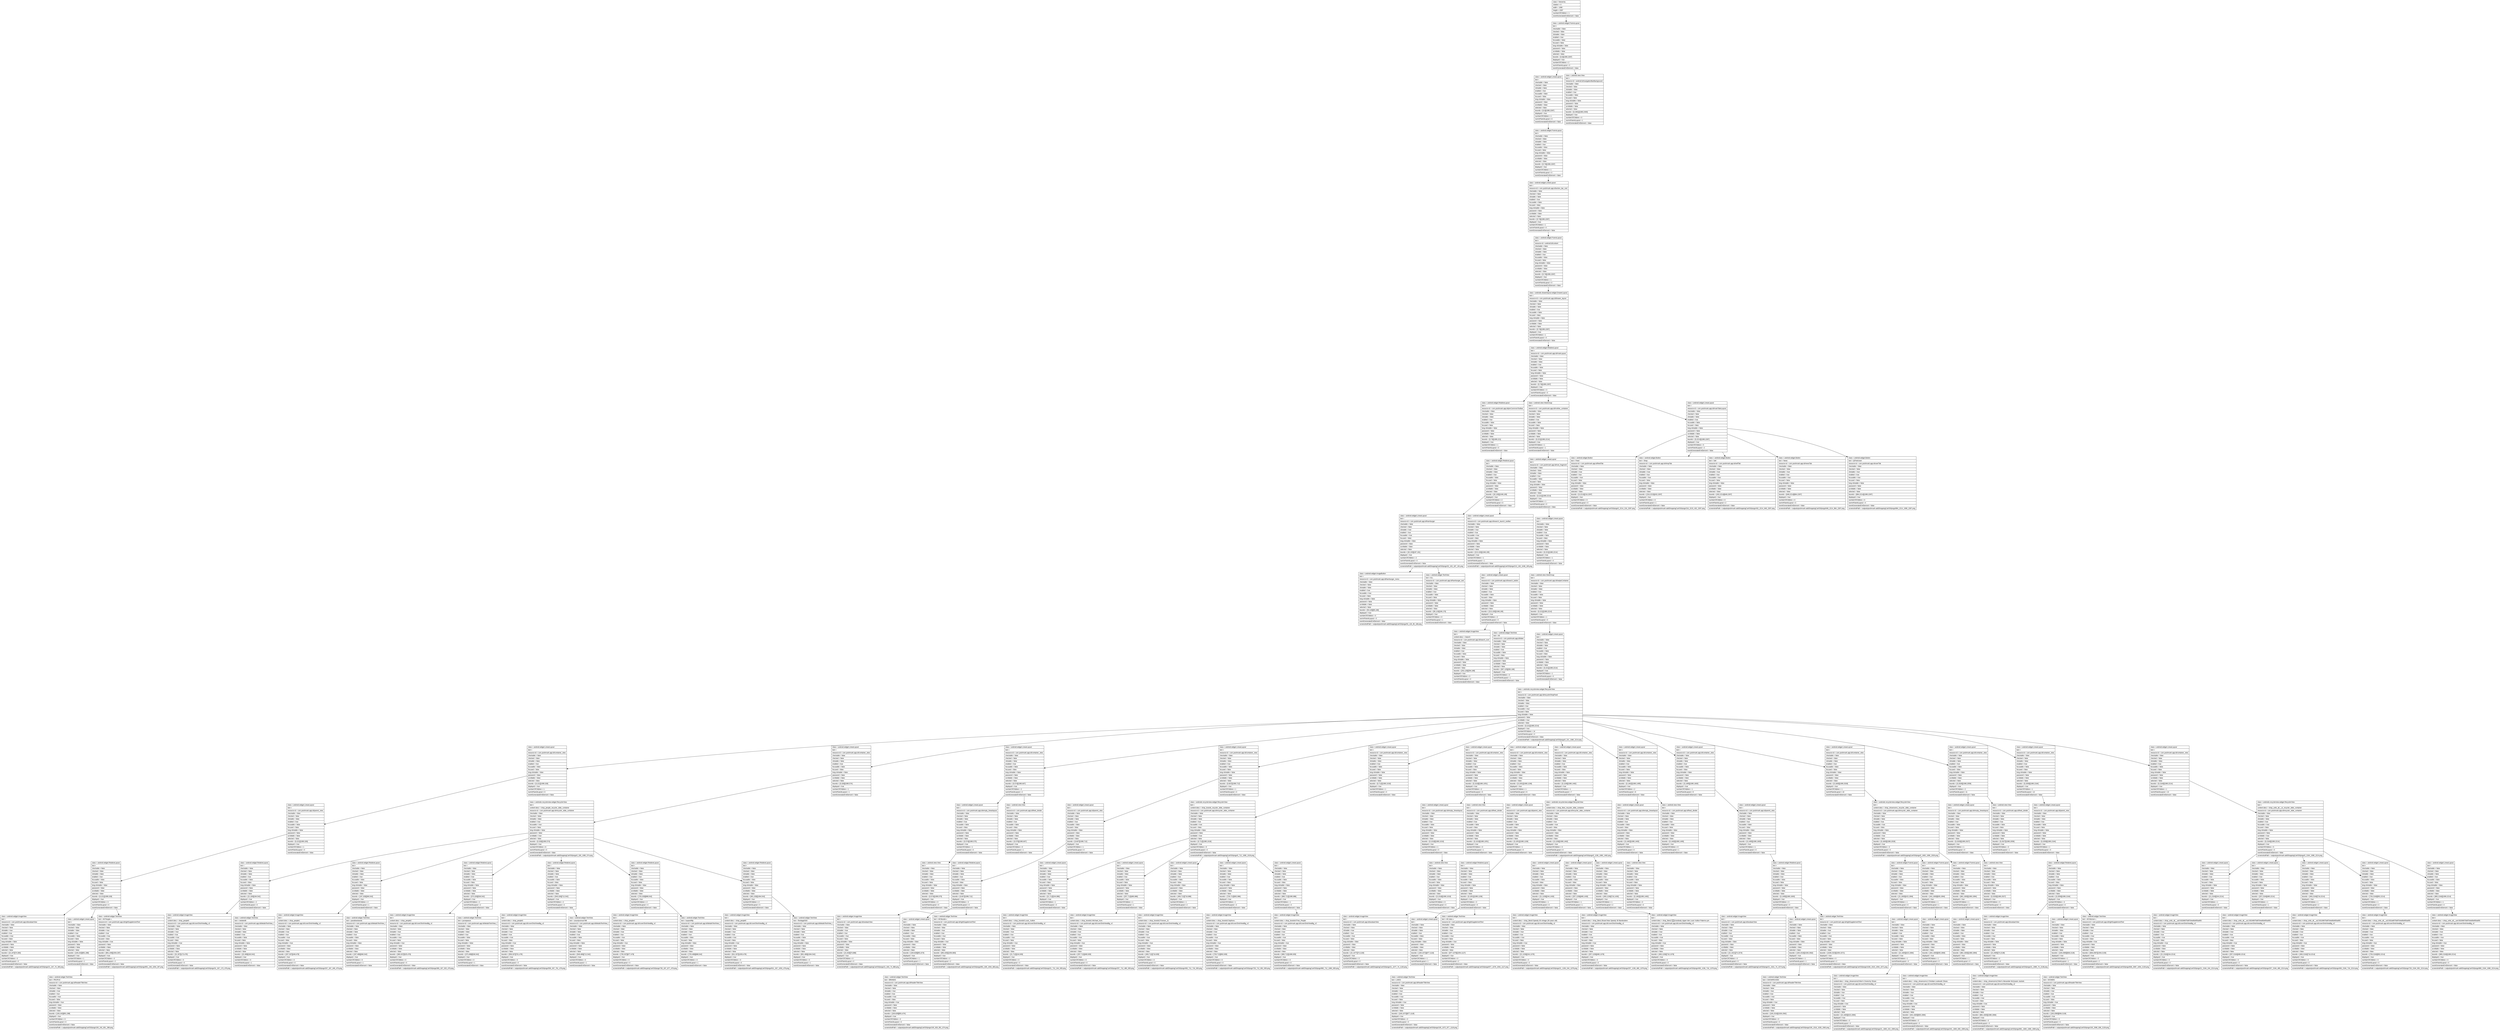 digraph Layout {

	node [shape=record fontname=Arial];

	0	[label="{class = hierarchy\l|rotation = 0\l|width = 1080\l|height = 2287\l|numberOfChildren = 1\l|eventGeneratedOnElement = false \l}"]
	1	[label="{class = android.widget.FrameLayout\l|text = \l|checkable = false\l|checked = false\l|clickable = false\l|enabled = true\l|focusable = false\l|focused = false\l|long-clickable = false\l|password = false\l|scrollable = false\l|selected = false\l|bounds = [0,0][1080,2287]\l|displayed = true\l|numberOfChildren = 2\l|numInParentLayout = 0\l|eventGeneratedOnElement = false \l}"]
	2	[label="{class = android.widget.LinearLayout\l|text = \l|checkable = false\l|checked = false\l|clickable = false\l|enabled = true\l|focusable = false\l|focused = false\l|long-clickable = false\l|password = false\l|scrollable = false\l|selected = false\l|bounds = [0,0][1080,2287]\l|displayed = true\l|numberOfChildren = 1\l|numInParentLayout = 0\l|eventGeneratedOnElement = false \l}"]
	3	[label="{class = android.view.View\l|text = \l|resource-id = android:id/navigationBarBackground\l|checkable = false\l|checked = false\l|clickable = false\l|enabled = true\l|focusable = false\l|focused = false\l|long-clickable = false\l|password = false\l|scrollable = false\l|selected = false\l|bounds = [0,2361][1080,2400]\l|displayed = true\l|numberOfChildren = 0\l|numInParentLayout = 1\l|eventGeneratedOnElement = false \l}"]
	4	[label="{class = android.widget.FrameLayout\l|text = \l|checkable = false\l|checked = false\l|clickable = false\l|enabled = true\l|focusable = false\l|focused = false\l|long-clickable = false\l|password = false\l|scrollable = false\l|selected = false\l|bounds = [0,74][1080,2287]\l|displayed = true\l|numberOfChildren = 1\l|numInParentLayout = 0\l|eventGeneratedOnElement = false \l}"]
	5	[label="{class = android.widget.LinearLayout\l|text = \l|resource-id = com.poshmark.app:id/action_bar_root\l|checkable = false\l|checked = false\l|clickable = false\l|enabled = true\l|focusable = false\l|focused = false\l|long-clickable = false\l|password = false\l|scrollable = false\l|selected = false\l|bounds = [0,74][1080,2287]\l|displayed = true\l|numberOfChildren = 1\l|numInParentLayout = 0\l|eventGeneratedOnElement = false \l}"]
	6	[label="{class = android.widget.FrameLayout\l|text = \l|resource-id = android:id/content\l|checkable = false\l|checked = false\l|clickable = false\l|enabled = true\l|focusable = false\l|focused = false\l|long-clickable = false\l|password = false\l|scrollable = false\l|selected = false\l|bounds = [0,74][1080,2287]\l|displayed = true\l|numberOfChildren = 1\l|numInParentLayout = 0\l|eventGeneratedOnElement = false \l}"]
	7	[label="{class = androidx.drawerlayout.widget.DrawerLayout\l|text = \l|resource-id = com.poshmark.app:id/drawer_layout\l|checkable = false\l|checked = false\l|clickable = false\l|enabled = true\l|focusable = false\l|focused = false\l|long-clickable = false\l|password = false\l|scrollable = false\l|selected = false\l|bounds = [0,74][1080,2287]\l|displayed = true\l|numberOfChildren = 1\l|numInParentLayout = 0\l|eventGeneratedOnElement = false \l}"]
	8	[label="{class = android.widget.RelativeLayout\l|text = \l|resource-id = com.poshmark.app:id/mainLayout\l|checkable = false\l|checked = false\l|clickable = false\l|enabled = true\l|focusable = false\l|focused = false\l|long-clickable = false\l|password = false\l|scrollable = false\l|selected = false\l|bounds = [0,74][1080,2287]\l|displayed = true\l|numberOfChildren = 3\l|numInParentLayout = 0\l|eventGeneratedOnElement = false \l}"]
	9	[label="{class = android.widget.RelativeLayout\l|text = \l|resource-id = com.poshmark.app:id/pmCommonToolbar\l|checkable = false\l|checked = false\l|clickable = false\l|enabled = true\l|focusable = false\l|focused = false\l|long-clickable = false\l|password = false\l|scrollable = false\l|selected = false\l|bounds = [0,74][1080,221]\l|displayed = true\l|numberOfChildren = 1\l|numInParentLayout = 0\l|eventGeneratedOnElement = false \l}"]
	10	[label="{class = android.view.ViewGroup\l|text = \l|resource-id = com.poshmark.app:id/mother_container\l|checkable = false\l|checked = false\l|clickable = false\l|enabled = true\l|focusable = false\l|focused = false\l|long-clickable = false\l|password = false\l|scrollable = false\l|selected = false\l|bounds = [0,221][1080,2214]\l|displayed = true\l|numberOfChildren = 1\l|numInParentLayout = 1\l|eventGeneratedOnElement = false \l}"]
	11	[label="{class = android.widget.LinearLayout\l|text = \l|resource-id = com.poshmark.app:id/mainTabsLayout\l|checkable = false\l|checked = false\l|clickable = false\l|enabled = true\l|focusable = false\l|focused = false\l|long-clickable = false\l|password = false\l|scrollable = false\l|selected = false\l|bounds = [0,2214][1080,2287]\l|displayed = true\l|numberOfChildren = 5\l|numInParentLayout = 2\l|eventGeneratedOnElement = false \l}"]
	12	[label="{class = android.widget.RelativeLayout\l|text = \l|checkable = false\l|checked = false\l|clickable = false\l|enabled = true\l|focusable = false\l|focused = false\l|long-clickable = false\l|password = false\l|scrollable = false\l|selected = false\l|bounds = [32,100][1048,195]\l|displayed = true\l|numberOfChildren = 2\l|numInParentLayout = 0\l|eventGeneratedOnElement = false \l}"]
	13	[label="{class = android.widget.LinearLayout\l|text = \l|resource-id = com.poshmark.app:id/root_fragment\l|checkable = false\l|checked = false\l|clickable = false\l|enabled = true\l|focusable = false\l|focused = false\l|long-clickable = false\l|password = false\l|scrollable = false\l|selected = false\l|bounds = [0,221][1080,2214]\l|displayed = true\l|numberOfChildren = 1\l|numInParentLayout = 0\l|eventGeneratedOnElement = false \l}"]
	14	[label="{class = android.widget.Button\l|text = Feed\l|resource-id = com.poshmark.app:id/feedTab\l|checkable = false\l|checked = false\l|clickable = true\l|enabled = true\l|focusable = true\l|focused = false\l|long-clickable = false\l|password = false\l|scrollable = false\l|selected = false\l|bounds = [0,2214][216,2287]\l|displayed = true\l|numberOfChildren = 0\l|numInParentLayout = 0\l|eventGeneratedOnElement = false \l|screenshotPath = outputs/poshmark-addShoppingCart/S0/pngs/0_2214_216_2287.png\l}"]
	15	[label="{class = android.widget.Button\l|text = Shop\l|resource-id = com.poshmark.app:id/shopTab\l|checkable = false\l|checked = false\l|clickable = true\l|enabled = true\l|focusable = true\l|focused = false\l|long-clickable = false\l|password = false\l|scrollable = false\l|selected = false\l|bounds = [216,2215][432,2287]\l|displayed = true\l|numberOfChildren = 0\l|numInParentLayout = 1\l|eventGeneratedOnElement = false \l|screenshotPath = outputs/poshmark-addShoppingCart/S0/pngs/216_2215_432_2287.png\l}"]
	16	[label="{class = android.widget.Button\l|text = Sell\l|resource-id = com.poshmark.app:id/sellTab\l|checkable = false\l|checked = false\l|clickable = true\l|enabled = true\l|focusable = true\l|focused = false\l|long-clickable = false\l|password = false\l|scrollable = false\l|selected = false\l|bounds = [432,2214][648,2287]\l|displayed = true\l|numberOfChildren = 0\l|numInParentLayout = 2\l|eventGeneratedOnElement = false \l|screenshotPath = outputs/poshmark-addShoppingCart/S0/pngs/432_2214_648_2287.png\l}"]
	17	[label="{class = android.widget.Button\l|text = News\l|resource-id = com.poshmark.app:id/newsTab\l|checkable = false\l|checked = false\l|clickable = true\l|enabled = true\l|focusable = true\l|focused = false\l|long-clickable = false\l|password = false\l|scrollable = false\l|selected = false\l|bounds = [648,2214][864,2287]\l|displayed = true\l|numberOfChildren = 0\l|numInParentLayout = 3\l|eventGeneratedOnElement = false \l|screenshotPath = outputs/poshmark-addShoppingCart/S0/pngs/648_2214_864_2287.png\l}"]
	18	[label="{class = android.widget.Button\l|text = @TestUseri\l|resource-id = com.poshmark.app:id/userTab\l|checkable = false\l|checked = false\l|clickable = true\l|enabled = true\l|focusable = true\l|focused = false\l|long-clickable = false\l|password = false\l|scrollable = false\l|selected = false\l|bounds = [864,2214][1080,2287]\l|displayed = true\l|numberOfChildren = 0\l|numInParentLayout = 4\l|eventGeneratedOnElement = false \l|screenshotPath = outputs/poshmark-addShoppingCart/S0/pngs/864_2214_1080_2287.png\l}"]
	19	[label="{class = android.widget.LinearLayout\l|text = \l|resource-id = com.poshmark.app:id/hamburger\l|checkable = false\l|checked = false\l|clickable = true\l|enabled = true\l|focusable = true\l|focused = false\l|long-clickable = false\l|password = false\l|scrollable = false\l|selected = false\l|bounds = [32,103][187,191]\l|displayed = true\l|numberOfChildren = 2\l|numInParentLayout = 0\l|eventGeneratedOnElement = false \l|screenshotPath = outputs/poshmark-addShoppingCart/S0/pngs/32_103_187_191.png\l}"]
	20	[label="{class = android.widget.LinearLayout\l|text = \l|resource-id = com.poshmark.app:id/search_launch_toolbar\l|checkable = false\l|checked = false\l|clickable = true\l|enabled = true\l|focusable = true\l|focused = false\l|long-clickable = false\l|password = false\l|scrollable = false\l|selected = false\l|bounds = [213,100][1048,195]\l|displayed = true\l|numberOfChildren = 1\l|numInParentLayout = 1\l|eventGeneratedOnElement = false \l|screenshotPath = outputs/poshmark-addShoppingCart/S0/pngs/213_100_1048_195.png\l}"]
	21	[label="{class = android.widget.LinearLayout\l|text = \l|checkable = false\l|checked = false\l|clickable = false\l|enabled = true\l|focusable = false\l|focused = false\l|long-clickable = false\l|password = false\l|scrollable = false\l|selected = false\l|bounds = [0,221][1080,2214]\l|displayed = true\l|numberOfChildren = 1\l|numInParentLayout = 0\l|eventGeneratedOnElement = false \l}"]
	22	[label="{class = android.widget.ImageButton\l|text = \l|resource-id = com.poshmark.app:id/hamburger_menu\l|checkable = false\l|checked = false\l|clickable = false\l|enabled = true\l|focusable = true\l|focused = false\l|long-clickable = false\l|password = false\l|scrollable = false\l|selected = false\l|bounds = [53,126][95,168]\l|displayed = true\l|numberOfChildren = 0\l|numInParentLayout = 0\l|eventGeneratedOnElement = false \l|screenshotPath = outputs/poshmark-addShoppingCart/S0/pngs/53_126_95_168.png\l}"]
	23	[label="{class = android.widget.TextView\l|text = ALL\l|resource-id = com.poshmark.app:id/hamburger_text\l|checkable = false\l|checked = false\l|clickable = false\l|enabled = true\l|focusable = false\l|focused = false\l|long-clickable = false\l|password = false\l|scrollable = false\l|selected = false\l|bounds = [95,124][166,170]\l|displayed = true\l|numberOfChildren = 0\l|numInParentLayout = 1\l|eventGeneratedOnElement = false \l}"]
	24	[label="{class = android.widget.LinearLayout\l|text = \l|resource-id = com.poshmark.app:id/search_button\l|checkable = false\l|checked = false\l|clickable = false\l|enabled = true\l|focusable = false\l|focused = false\l|long-clickable = false\l|password = false\l|scrollable = false\l|selected = false\l|bounds = [213,100][1048,195]\l|displayed = true\l|numberOfChildren = 2\l|numInParentLayout = 0\l|eventGeneratedOnElement = false \l}"]
	25	[label="{class = android.view.ViewGroup\l|text = \l|resource-id = com.poshmark.app:id/swipeContainer\l|checkable = false\l|checked = false\l|clickable = false\l|enabled = true\l|focusable = false\l|focused = false\l|long-clickable = false\l|password = false\l|scrollable = false\l|selected = false\l|bounds = [0,221][1080,2214]\l|displayed = true\l|numberOfChildren = 1\l|numInParentLayout = 0\l|eventGeneratedOnElement = false \l}"]
	26	[label="{class = android.widget.ImageView\l|text = \l|content-desc = Search\l|resource-id = com.poshmark.app:id/search_icon\l|checkable = false\l|checked = false\l|clickable = false\l|enabled = true\l|focusable = false\l|focused = false\l|long-clickable = false\l|password = false\l|scrollable = false\l|selected = false\l|bounds = [252,126][294,168]\l|displayed = true\l|numberOfChildren = 0\l|numInParentLayout = 0\l|eventGeneratedOnElement = false \l}"]
	27	[label="{class = android.widget.TextView\l|text = All\l|resource-id = com.poshmark.app:id/label\l|checkable = false\l|checked = false\l|clickable = false\l|enabled = true\l|focusable = false\l|focused = false\l|long-clickable = false\l|password = false\l|scrollable = false\l|selected = false\l|bounds = [307,125][350,169]\l|displayed = true\l|numberOfChildren = 0\l|numInParentLayout = 1\l|eventGeneratedOnElement = false \l}"]
	28	[label="{class = android.widget.LinearLayout\l|text = \l|checkable = false\l|checked = false\l|clickable = false\l|enabled = true\l|focusable = false\l|focused = false\l|long-clickable = false\l|password = false\l|scrollable = false\l|selected = false\l|bounds = [0,221][1080,2214]\l|displayed = true\l|numberOfChildren = 1\l|numInParentLayout = 0\l|eventGeneratedOnElement = false \l}"]
	29	[label="{class = androidx.recyclerview.widget.RecyclerView\l|text = \l|resource-id = com.poshmark.app:id/recyclerShopFeed\l|checkable = false\l|checked = false\l|clickable = false\l|enabled = true\l|focusable = true\l|focused = false\l|long-clickable = false\l|password = false\l|scrollable = true\l|selected = false\l|bounds = [0,221][1080,2214]\l|displayed = true\l|numberOfChildren = 14\l|numInParentLayout = 0\l|eventGeneratedOnElement = false \l|screenshotPath = outputs/poshmark-addShoppingCart/S0/pngs/0_221_1080_2214.png\l}"]
	30	[label="{class = android.widget.LinearLayout\l|text = \l|resource-id = com.poshmark.app:id/container_view\l|checkable = false\l|checked = false\l|clickable = false\l|enabled = true\l|focusable = false\l|focused = false\l|long-clickable = false\l|password = false\l|scrollable = false\l|selected = false\l|bounds = [0,221][1080,326]\l|displayed = true\l|numberOfChildren = 1\l|numInParentLayout = 0\l|eventGeneratedOnElement = false \l}"]
	31	[label="{class = android.widget.LinearLayout\l|text = \l|resource-id = com.poshmark.app:id/container_view\l|checkable = false\l|checked = false\l|clickable = false\l|enabled = true\l|focusable = false\l|focused = false\l|long-clickable = false\l|password = false\l|scrollable = false\l|selected = false\l|bounds = [0,326][1080,574]\l|displayed = true\l|numberOfChildren = 1\l|numInParentLayout = 1\l|eventGeneratedOnElement = false \l}"]
	32	[label="{class = android.widget.LinearLayout\l|text = \l|resource-id = com.poshmark.app:id/container_view\l|checkable = false\l|checked = false\l|clickable = false\l|enabled = true\l|focusable = false\l|focused = false\l|long-clickable = false\l|password = false\l|scrollable = false\l|selected = false\l|bounds = [0,574][1080,607]\l|displayed = true\l|numberOfChildren = 2\l|numInParentLayout = 2\l|eventGeneratedOnElement = false \l}"]
	33	[label="{class = android.widget.LinearLayout\l|text = \l|resource-id = com.poshmark.app:id/container_view\l|checkable = false\l|checked = false\l|clickable = false\l|enabled = true\l|focusable = false\l|focused = false\l|long-clickable = false\l|password = false\l|scrollable = false\l|selected = false\l|bounds = [0,607][1080,712]\l|displayed = true\l|numberOfChildren = 1\l|numInParentLayout = 3\l|eventGeneratedOnElement = false \l}"]
	34	[label="{class = android.widget.LinearLayout\l|text = \l|resource-id = com.poshmark.app:id/container_view\l|checkable = false\l|checked = false\l|clickable = false\l|enabled = true\l|focusable = false\l|focused = false\l|long-clickable = false\l|password = false\l|scrollable = false\l|selected = false\l|bounds = [0,712][1080,1018]\l|displayed = true\l|numberOfChildren = 1\l|numInParentLayout = 4\l|eventGeneratedOnElement = false \l}"]
	35	[label="{class = android.widget.LinearLayout\l|text = \l|resource-id = com.poshmark.app:id/container_view\l|checkable = false\l|checked = false\l|clickable = false\l|enabled = true\l|focusable = false\l|focused = false\l|long-clickable = false\l|password = false\l|scrollable = false\l|selected = false\l|bounds = [0,1018][1080,1051]\l|displayed = true\l|numberOfChildren = 2\l|numInParentLayout = 5\l|eventGeneratedOnElement = false \l}"]
	36	[label="{class = android.widget.LinearLayout\l|text = \l|resource-id = com.poshmark.app:id/container_view\l|checkable = false\l|checked = false\l|clickable = false\l|enabled = true\l|focusable = false\l|focused = false\l|long-clickable = false\l|password = false\l|scrollable = false\l|selected = false\l|bounds = [0,1051][1080,1156]\l|displayed = true\l|numberOfChildren = 1\l|numInParentLayout = 6\l|eventGeneratedOnElement = false \l}"]
	37	[label="{class = android.widget.LinearLayout\l|text = \l|resource-id = com.poshmark.app:id/container_view\l|checkable = false\l|checked = false\l|clickable = false\l|enabled = true\l|focusable = false\l|focused = false\l|long-clickable = false\l|password = false\l|scrollable = false\l|selected = false\l|bounds = [0,1156][1080,1462]\l|displayed = true\l|numberOfChildren = 1\l|numInParentLayout = 7\l|eventGeneratedOnElement = false \l}"]
	38	[label="{class = android.widget.LinearLayout\l|text = \l|resource-id = com.poshmark.app:id/container_view\l|checkable = false\l|checked = false\l|clickable = false\l|enabled = true\l|focusable = false\l|focused = false\l|long-clickable = false\l|password = false\l|scrollable = false\l|selected = false\l|bounds = [0,1462][1080,1495]\l|displayed = true\l|numberOfChildren = 2\l|numInParentLayout = 8\l|eventGeneratedOnElement = false \l}"]
	39	[label="{class = android.widget.LinearLayout\l|text = \l|resource-id = com.poshmark.app:id/container_view\l|checkable = false\l|checked = false\l|clickable = false\l|enabled = true\l|focusable = false\l|focused = false\l|long-clickable = false\l|password = false\l|scrollable = false\l|selected = false\l|bounds = [0,1495][1080,1600]\l|displayed = true\l|numberOfChildren = 1\l|numInParentLayout = 9\l|eventGeneratedOnElement = false \l}"]
	40	[label="{class = android.widget.LinearLayout\l|text = \l|resource-id = com.poshmark.app:id/container_view\l|checkable = false\l|checked = false\l|clickable = false\l|enabled = true\l|focusable = false\l|focused = false\l|long-clickable = false\l|password = false\l|scrollable = false\l|selected = false\l|bounds = [0,1600][1080,2026]\l|displayed = true\l|numberOfChildren = 1\l|numInParentLayout = 10\l|eventGeneratedOnElement = false \l}"]
	41	[label="{class = android.widget.LinearLayout\l|text = \l|resource-id = com.poshmark.app:id/container_view\l|checkable = false\l|checked = false\l|clickable = false\l|enabled = true\l|focusable = false\l|focused = false\l|long-clickable = false\l|password = false\l|scrollable = false\l|selected = false\l|bounds = [0,2026][1080,2059]\l|displayed = true\l|numberOfChildren = 2\l|numInParentLayout = 11\l|eventGeneratedOnElement = false \l}"]
	42	[label="{class = android.widget.LinearLayout\l|text = \l|resource-id = com.poshmark.app:id/container_view\l|checkable = false\l|checked = false\l|clickable = false\l|enabled = true\l|focusable = false\l|focused = false\l|long-clickable = false\l|password = false\l|scrollable = false\l|selected = false\l|bounds = [0,2059][1080,2164]\l|displayed = true\l|numberOfChildren = 1\l|numInParentLayout = 12\l|eventGeneratedOnElement = false \l}"]
	43	[label="{class = android.widget.LinearLayout\l|text = \l|resource-id = com.poshmark.app:id/container_view\l|checkable = false\l|checked = false\l|clickable = false\l|enabled = true\l|focusable = false\l|focused = false\l|long-clickable = false\l|password = false\l|scrollable = false\l|selected = false\l|bounds = [0,2164][1080,2214]\l|displayed = true\l|numberOfChildren = 1\l|numInParentLayout = 13\l|eventGeneratedOnElement = false \l}"]
	44	[label="{class = android.widget.LinearLayout\l|text = \l|resource-id = com.poshmark.app:id/parent_view\l|checkable = false\l|checked = false\l|clickable = false\l|enabled = true\l|focusable = false\l|focused = false\l|long-clickable = false\l|password = false\l|scrollable = false\l|selected = false\l|bounds = [0,221][1080,326]\l|displayed = true\l|numberOfChildren = 1\l|numInParentLayout = 0\l|eventGeneratedOnElement = false \l}"]
	45	[label="{class = androidx.recyclerview.widget.RecyclerView\l|text = \l|content-desc = shop_people_recycler_slide_container\l|resource-id = com.poshmark.app:id/recycler_slide_container\l|checkable = false\l|checked = false\l|clickable = false\l|enabled = true\l|focusable = true\l|focused = false\l|long-clickable = false\l|password = false\l|scrollable = true\l|selected = false\l|bounds = [0,326][1080,574]\l|displayed = true\l|numberOfChildren = 6\l|numInParentLayout = 0\l|eventGeneratedOnElement = false \l|screenshotPath = outputs/poshmark-addShoppingCart/S0/pngs/0_326_1080_574.png\l}"]
	46	[label="{class = android.widget.LinearLayout\l|text = \l|resource-id = com.poshmark.app:id/empty_linearlayout\l|checkable = false\l|checked = false\l|clickable = false\l|enabled = true\l|focusable = false\l|focused = false\l|long-clickable = false\l|password = false\l|scrollable = false\l|selected = false\l|bounds = [0,574][1080,575]\l|displayed = true\l|numberOfChildren = 1\l|numInParentLayout = 0\l|eventGeneratedOnElement = false \l}"]
	47	[label="{class = android.view.View\l|text = \l|resource-id = com.poshmark.app:id/feed_divider\l|checkable = false\l|checked = false\l|clickable = false\l|enabled = true\l|focusable = false\l|focused = false\l|long-clickable = false\l|password = false\l|scrollable = false\l|selected = false\l|bounds = [0,575][1080,607]\l|displayed = true\l|numberOfChildren = 0\l|numInParentLayout = 1\l|eventGeneratedOnElement = false \l}"]
	48	[label="{class = android.widget.LinearLayout\l|text = \l|resource-id = com.poshmark.app:id/parent_view\l|checkable = false\l|checked = false\l|clickable = false\l|enabled = true\l|focusable = false\l|focused = false\l|long-clickable = false\l|password = false\l|scrollable = false\l|selected = false\l|bounds = [0,607][1080,712]\l|displayed = true\l|numberOfChildren = 1\l|numInParentLayout = 0\l|eventGeneratedOnElement = false \l}"]
	49	[label="{class = androidx.recyclerview.widget.RecyclerView\l|text = \l|content-desc = shop_brands_recycler_slide_container\l|resource-id = com.poshmark.app:id/recycler_slide_container\l|checkable = false\l|checked = false\l|clickable = false\l|enabled = true\l|focusable = true\l|focused = false\l|long-clickable = false\l|password = false\l|scrollable = true\l|selected = false\l|bounds = [0,712][1080,1018]\l|displayed = true\l|numberOfChildren = 5\l|numInParentLayout = 0\l|eventGeneratedOnElement = false \l|screenshotPath = outputs/poshmark-addShoppingCart/S0/pngs/0_712_1080_1018.png\l}"]
	50	[label="{class = android.widget.LinearLayout\l|text = \l|resource-id = com.poshmark.app:id/empty_linearlayout\l|checkable = false\l|checked = false\l|clickable = false\l|enabled = true\l|focusable = false\l|focused = false\l|long-clickable = false\l|password = false\l|scrollable = false\l|selected = false\l|bounds = [0,1018][1080,1019]\l|displayed = true\l|numberOfChildren = 1\l|numInParentLayout = 0\l|eventGeneratedOnElement = false \l}"]
	51	[label="{class = android.view.View\l|text = \l|resource-id = com.poshmark.app:id/feed_divider\l|checkable = false\l|checked = false\l|clickable = false\l|enabled = true\l|focusable = false\l|focused = false\l|long-clickable = false\l|password = false\l|scrollable = false\l|selected = false\l|bounds = [0,1019][1080,1051]\l|displayed = true\l|numberOfChildren = 0\l|numInParentLayout = 1\l|eventGeneratedOnElement = false \l}"]
	52	[label="{class = android.widget.LinearLayout\l|text = \l|resource-id = com.poshmark.app:id/parent_view\l|checkable = false\l|checked = false\l|clickable = false\l|enabled = true\l|focusable = false\l|focused = false\l|long-clickable = false\l|password = false\l|scrollable = false\l|selected = false\l|bounds = [0,1051][1080,1156]\l|displayed = true\l|numberOfChildren = 1\l|numInParentLayout = 0\l|eventGeneratedOnElement = false \l}"]
	53	[label="{class = androidx.recyclerview.widget.RecyclerView\l|text = \l|content-desc = shop_likes_recycler_slide_container\l|resource-id = com.poshmark.app:id/recycler_slide_container\l|checkable = false\l|checked = false\l|clickable = false\l|enabled = true\l|focusable = true\l|focused = false\l|long-clickable = false\l|password = false\l|scrollable = false\l|selected = false\l|bounds = [0,1156][1080,1462]\l|displayed = true\l|numberOfChildren = 3\l|numInParentLayout = 0\l|eventGeneratedOnElement = false \l|screenshotPath = outputs/poshmark-addShoppingCart/S0/pngs/0_1156_1080_1462.png\l}"]
	54	[label="{class = android.widget.LinearLayout\l|text = \l|resource-id = com.poshmark.app:id/empty_linearlayout\l|checkable = false\l|checked = false\l|clickable = false\l|enabled = true\l|focusable = false\l|focused = false\l|long-clickable = false\l|password = false\l|scrollable = false\l|selected = false\l|bounds = [0,1462][1080,1463]\l|displayed = true\l|numberOfChildren = 1\l|numInParentLayout = 0\l|eventGeneratedOnElement = false \l}"]
	55	[label="{class = android.view.View\l|text = \l|resource-id = com.poshmark.app:id/feed_divider\l|checkable = false\l|checked = false\l|clickable = false\l|enabled = true\l|focusable = false\l|focused = false\l|long-clickable = false\l|password = false\l|scrollable = false\l|selected = false\l|bounds = [0,1463][1080,1495]\l|displayed = true\l|numberOfChildren = 0\l|numInParentLayout = 1\l|eventGeneratedOnElement = false \l}"]
	56	[label="{class = android.widget.LinearLayout\l|text = \l|resource-id = com.poshmark.app:id/parent_view\l|checkable = false\l|checked = false\l|clickable = false\l|enabled = true\l|focusable = false\l|focused = false\l|long-clickable = false\l|password = false\l|scrollable = false\l|selected = false\l|bounds = [0,1495][1080,1600]\l|displayed = true\l|numberOfChildren = 1\l|numInParentLayout = 0\l|eventGeneratedOnElement = false \l}"]
	57	[label="{class = androidx.recyclerview.widget.RecyclerView\l|text = \l|content-desc = shop_showrooms_recycler_slide_container\l|resource-id = com.poshmark.app:id/recycler_slide_container\l|checkable = false\l|checked = false\l|clickable = false\l|enabled = true\l|focusable = true\l|focused = false\l|long-clickable = false\l|password = false\l|scrollable = true\l|selected = false\l|bounds = [0,1600][1080,2026]\l|displayed = true\l|numberOfChildren = 3\l|numInParentLayout = 0\l|eventGeneratedOnElement = false \l|screenshotPath = outputs/poshmark-addShoppingCart/S0/pngs/0_1600_1080_2026.png\l}"]
	58	[label="{class = android.widget.LinearLayout\l|text = \l|resource-id = com.poshmark.app:id/empty_linearlayout\l|checkable = false\l|checked = false\l|clickable = false\l|enabled = true\l|focusable = false\l|focused = false\l|long-clickable = false\l|password = false\l|scrollable = false\l|selected = false\l|bounds = [0,2026][1080,2027]\l|displayed = true\l|numberOfChildren = 1\l|numInParentLayout = 0\l|eventGeneratedOnElement = false \l}"]
	59	[label="{class = android.view.View\l|text = \l|resource-id = com.poshmark.app:id/feed_divider\l|checkable = false\l|checked = false\l|clickable = false\l|enabled = true\l|focusable = false\l|focused = false\l|long-clickable = false\l|password = false\l|scrollable = false\l|selected = false\l|bounds = [0,2027][1080,2059]\l|displayed = true\l|numberOfChildren = 0\l|numInParentLayout = 1\l|eventGeneratedOnElement = false \l}"]
	60	[label="{class = android.widget.LinearLayout\l|text = \l|resource-id = com.poshmark.app:id/parent_view\l|checkable = false\l|checked = false\l|clickable = false\l|enabled = true\l|focusable = false\l|focused = false\l|long-clickable = false\l|password = false\l|scrollable = false\l|selected = false\l|bounds = [0,2059][1080,2164]\l|displayed = true\l|numberOfChildren = 1\l|numInParentLayout = 0\l|eventGeneratedOnElement = false \l}"]
	61	[label="{class = androidx.recyclerview.widget.RecyclerView\l|text = \l|content-desc = shop_units_all__us_recycler_slide_container\l|resource-id = com.poshmark.app:id/recycler_slide_container\l|checkable = false\l|checked = false\l|clickable = false\l|enabled = true\l|focusable = true\l|focused = false\l|long-clickable = false\l|password = false\l|scrollable = true\l|selected = false\l|bounds = [0,2164][1080,2214]\l|displayed = true\l|numberOfChildren = 5\l|numInParentLayout = 0\l|eventGeneratedOnElement = false \l|screenshotPath = outputs/poshmark-addShoppingCart/S0/pngs/0_2164_1080_2214.png\l}"]
	62	[label="{class = android.widget.RelativeLayout\l|text = \l|checkable = false\l|checked = false\l|clickable = false\l|enabled = true\l|focusable = false\l|focused = false\l|long-clickable = false\l|password = false\l|scrollable = false\l|selected = false\l|bounds = [0,221][1080,326]\l|displayed = true\l|numberOfChildren = 3\l|numInParentLayout = 0\l|eventGeneratedOnElement = false \l}"]
	63	[label="{class = android.widget.RelativeLayout\l|text = \l|checkable = false\l|checked = false\l|clickable = false\l|enabled = true\l|focusable = false\l|focused = false\l|long-clickable = false\l|password = false\l|scrollable = false\l|selected = false\l|bounds = [21,326][184,542]\l|displayed = true\l|numberOfChildren = 2\l|numInParentLayout = 0\l|eventGeneratedOnElement = false \l}"]
	64	[label="{class = android.widget.RelativeLayout\l|text = \l|checkable = false\l|checked = false\l|clickable = false\l|enabled = true\l|focusable = false\l|focused = false\l|long-clickable = false\l|password = false\l|scrollable = false\l|selected = false\l|bounds = [197,326][360,542]\l|displayed = true\l|numberOfChildren = 2\l|numInParentLayout = 1\l|eventGeneratedOnElement = false \l}"]
	65	[label="{class = android.widget.RelativeLayout\l|text = \l|checkable = false\l|checked = false\l|clickable = false\l|enabled = true\l|focusable = false\l|focused = false\l|long-clickable = false\l|password = false\l|scrollable = false\l|selected = false\l|bounds = [373,326][536,542]\l|displayed = true\l|numberOfChildren = 2\l|numInParentLayout = 2\l|eventGeneratedOnElement = false \l}"]
	66	[label="{class = android.widget.RelativeLayout\l|text = \l|checkable = false\l|checked = false\l|clickable = false\l|enabled = true\l|focusable = false\l|focused = false\l|long-clickable = false\l|password = false\l|scrollable = false\l|selected = false\l|bounds = [549,326][712,542]\l|displayed = true\l|numberOfChildren = 2\l|numInParentLayout = 3\l|eventGeneratedOnElement = false \l}"]
	67	[label="{class = android.widget.RelativeLayout\l|text = \l|checkable = false\l|checked = false\l|clickable = false\l|enabled = true\l|focusable = false\l|focused = false\l|long-clickable = false\l|password = false\l|scrollable = false\l|selected = false\l|bounds = [725,326][888,542]\l|displayed = true\l|numberOfChildren = 2\l|numInParentLayout = 4\l|eventGeneratedOnElement = false \l}"]
	68	[label="{class = android.widget.RelativeLayout\l|text = \l|checkable = false\l|checked = false\l|clickable = false\l|enabled = true\l|focusable = false\l|focused = false\l|long-clickable = false\l|password = false\l|scrollable = false\l|selected = false\l|bounds = [901,326][1064,542]\l|displayed = true\l|numberOfChildren = 2\l|numInParentLayout = 5\l|eventGeneratedOnElement = false \l}"]
	69	[label="{class = android.view.View\l|text = \l|checkable = false\l|checked = false\l|clickable = false\l|enabled = true\l|focusable = false\l|focused = false\l|long-clickable = false\l|password = false\l|scrollable = false\l|selected = false\l|bounds = [0,574][1080,575]\l|displayed = true\l|numberOfChildren = 0\l|numInParentLayout = 0\l|eventGeneratedOnElement = false \l}"]
	70	[label="{class = android.widget.RelativeLayout\l|text = \l|checkable = false\l|checked = false\l|clickable = false\l|enabled = true\l|focusable = false\l|focused = false\l|long-clickable = false\l|password = false\l|scrollable = false\l|selected = false\l|bounds = [0,607][1080,712]\l|displayed = true\l|numberOfChildren = 3\l|numInParentLayout = 0\l|eventGeneratedOnElement = false \l}"]
	71	[label="{class = android.widget.LinearLayout\l|text = \l|checkable = false\l|checked = false\l|clickable = false\l|enabled = true\l|focusable = false\l|focused = false\l|long-clickable = false\l|password = false\l|scrollable = false\l|selected = false\l|bounds = [21,712][244,986]\l|displayed = true\l|numberOfChildren = 1\l|numInParentLayout = 0\l|eventGeneratedOnElement = false \l}"]
	72	[label="{class = android.widget.LinearLayout\l|text = \l|checkable = false\l|checked = false\l|clickable = false\l|enabled = true\l|focusable = false\l|focused = false\l|long-clickable = false\l|password = false\l|scrollable = false\l|selected = false\l|bounds = [257,712][480,986]\l|displayed = true\l|numberOfChildren = 1\l|numInParentLayout = 1\l|eventGeneratedOnElement = false \l}"]
	73	[label="{class = android.widget.LinearLayout\l|text = \l|checkable = false\l|checked = false\l|clickable = false\l|enabled = true\l|focusable = false\l|focused = false\l|long-clickable = false\l|password = false\l|scrollable = false\l|selected = false\l|bounds = [493,712][716,986]\l|displayed = true\l|numberOfChildren = 1\l|numInParentLayout = 2\l|eventGeneratedOnElement = false \l}"]
	74	[label="{class = android.widget.LinearLayout\l|text = \l|checkable = false\l|checked = false\l|clickable = false\l|enabled = true\l|focusable = false\l|focused = false\l|long-clickable = false\l|password = false\l|scrollable = false\l|selected = false\l|bounds = [729,712][952,986]\l|displayed = true\l|numberOfChildren = 1\l|numInParentLayout = 3\l|eventGeneratedOnElement = false \l}"]
	75	[label="{class = android.widget.LinearLayout\l|text = \l|checkable = false\l|checked = false\l|clickable = false\l|enabled = true\l|focusable = false\l|focused = false\l|long-clickable = false\l|password = false\l|scrollable = false\l|selected = false\l|bounds = [965,712][1080,986]\l|displayed = true\l|numberOfChildren = 1\l|numInParentLayout = 4\l|eventGeneratedOnElement = false \l}"]
	76	[label="{class = android.view.View\l|text = \l|checkable = false\l|checked = false\l|clickable = false\l|enabled = true\l|focusable = false\l|focused = false\l|long-clickable = false\l|password = false\l|scrollable = false\l|selected = false\l|bounds = [0,1018][1080,1019]\l|displayed = true\l|numberOfChildren = 0\l|numInParentLayout = 0\l|eventGeneratedOnElement = false \l}"]
	77	[label="{class = android.widget.RelativeLayout\l|text = \l|checkable = false\l|checked = false\l|clickable = false\l|enabled = true\l|focusable = false\l|focused = false\l|long-clickable = false\l|password = false\l|scrollable = false\l|selected = false\l|bounds = [0,1051][1080,1156]\l|displayed = true\l|numberOfChildren = 3\l|numInParentLayout = 0\l|eventGeneratedOnElement = false \l}"]
	78	[label="{class = android.widget.LinearLayout\l|text = \l|checkable = false\l|checked = false\l|clickable = false\l|enabled = true\l|focusable = false\l|focused = false\l|long-clickable = false\l|password = false\l|scrollable = false\l|selected = false\l|bounds = [21,1156][244,1430]\l|displayed = true\l|numberOfChildren = 1\l|numInParentLayout = 0\l|eventGeneratedOnElement = false \l}"]
	79	[label="{class = android.widget.LinearLayout\l|text = \l|checkable = false\l|checked = false\l|clickable = false\l|enabled = true\l|focusable = false\l|focused = false\l|long-clickable = false\l|password = false\l|scrollable = false\l|selected = false\l|bounds = [257,1156][480,1430]\l|displayed = true\l|numberOfChildren = 1\l|numInParentLayout = 1\l|eventGeneratedOnElement = false \l}"]
	80	[label="{class = android.widget.LinearLayout\l|text = \l|checkable = false\l|checked = false\l|clickable = false\l|enabled = true\l|focusable = false\l|focused = false\l|long-clickable = false\l|password = false\l|scrollable = false\l|selected = false\l|bounds = [493,1156][716,1430]\l|displayed = true\l|numberOfChildren = 1\l|numInParentLayout = 2\l|eventGeneratedOnElement = false \l}"]
	81	[label="{class = android.view.View\l|text = \l|checkable = false\l|checked = false\l|clickable = false\l|enabled = true\l|focusable = false\l|focused = false\l|long-clickable = false\l|password = false\l|scrollable = false\l|selected = false\l|bounds = [0,1462][1080,1463]\l|displayed = true\l|numberOfChildren = 0\l|numInParentLayout = 0\l|eventGeneratedOnElement = false \l}"]
	82	[label="{class = android.widget.RelativeLayout\l|text = \l|checkable = false\l|checked = false\l|clickable = false\l|enabled = true\l|focusable = false\l|focused = false\l|long-clickable = false\l|password = false\l|scrollable = false\l|selected = false\l|bounds = [0,1495][1080,1600]\l|displayed = true\l|numberOfChildren = 3\l|numInParentLayout = 0\l|eventGeneratedOnElement = false \l}"]
	83	[label="{class = android.widget.FrameLayout\l|text = \l|checkable = false\l|checked = false\l|clickable = false\l|enabled = true\l|focusable = false\l|focused = false\l|long-clickable = false\l|password = false\l|scrollable = false\l|selected = false\l|bounds = [21,1600][415,1994]\l|displayed = true\l|numberOfChildren = 1\l|numInParentLayout = 0\l|eventGeneratedOnElement = false \l}"]
	84	[label="{class = android.widget.FrameLayout\l|text = \l|checkable = false\l|checked = false\l|clickable = false\l|enabled = true\l|focusable = false\l|focused = false\l|long-clickable = false\l|password = false\l|scrollable = false\l|selected = false\l|bounds = [441,1600][835,1994]\l|displayed = true\l|numberOfChildren = 1\l|numInParentLayout = 1\l|eventGeneratedOnElement = false \l}"]
	85	[label="{class = android.widget.FrameLayout\l|text = \l|checkable = false\l|checked = false\l|clickable = false\l|enabled = true\l|focusable = false\l|focused = false\l|long-clickable = false\l|password = false\l|scrollable = false\l|selected = false\l|bounds = [861,1600][1080,1994]\l|displayed = true\l|numberOfChildren = 1\l|numInParentLayout = 2\l|eventGeneratedOnElement = false \l}"]
	86	[label="{class = android.view.View\l|text = \l|checkable = false\l|checked = false\l|clickable = false\l|enabled = true\l|focusable = false\l|focused = false\l|long-clickable = false\l|password = false\l|scrollable = false\l|selected = false\l|bounds = [0,2026][1080,2027]\l|displayed = true\l|numberOfChildren = 0\l|numInParentLayout = 0\l|eventGeneratedOnElement = false \l}"]
	87	[label="{class = android.widget.RelativeLayout\l|text = \l|checkable = false\l|checked = false\l|clickable = false\l|enabled = true\l|focusable = false\l|focused = false\l|long-clickable = false\l|password = false\l|scrollable = false\l|selected = false\l|bounds = [0,2059][1080,2164]\l|displayed = true\l|numberOfChildren = 3\l|numInParentLayout = 0\l|eventGeneratedOnElement = false \l}"]
	88	[label="{class = android.widget.LinearLayout\l|text = \l|checkable = false\l|checked = false\l|clickable = false\l|enabled = true\l|focusable = false\l|focused = false\l|long-clickable = false\l|password = false\l|scrollable = false\l|selected = false\l|bounds = [21,2164][244,2214]\l|displayed = true\l|numberOfChildren = 1\l|numInParentLayout = 0\l|eventGeneratedOnElement = false \l}"]
	89	[label="{class = android.widget.LinearLayout\l|text = \l|checkable = false\l|checked = false\l|clickable = false\l|enabled = true\l|focusable = false\l|focused = false\l|long-clickable = false\l|password = false\l|scrollable = false\l|selected = false\l|bounds = [257,2164][480,2214]\l|displayed = true\l|numberOfChildren = 1\l|numInParentLayout = 1\l|eventGeneratedOnElement = false \l}"]
	90	[label="{class = android.widget.LinearLayout\l|text = \l|checkable = false\l|checked = false\l|clickable = false\l|enabled = true\l|focusable = false\l|focused = false\l|long-clickable = false\l|password = false\l|scrollable = false\l|selected = false\l|bounds = [493,2164][716,2214]\l|displayed = true\l|numberOfChildren = 1\l|numInParentLayout = 2\l|eventGeneratedOnElement = false \l}"]
	91	[label="{class = android.widget.LinearLayout\l|text = \l|checkable = false\l|checked = false\l|clickable = false\l|enabled = true\l|focusable = false\l|focused = false\l|long-clickable = false\l|password = false\l|scrollable = false\l|selected = false\l|bounds = [729,2164][952,2214]\l|displayed = true\l|numberOfChildren = 1\l|numInParentLayout = 3\l|eventGeneratedOnElement = false \l}"]
	92	[label="{class = android.widget.LinearLayout\l|text = \l|checkable = false\l|checked = false\l|clickable = false\l|enabled = true\l|focusable = false\l|focused = false\l|long-clickable = false\l|password = false\l|scrollable = false\l|selected = false\l|bounds = [965,2164][1080,2214]\l|displayed = true\l|numberOfChildren = 1\l|numInParentLayout = 4\l|eventGeneratedOnElement = false \l}"]
	93	[label="{class = android.widget.ImageView\l|text = \l|resource-id = com.poshmark.app:id/avataarView\l|checkable = false\l|checked = false\l|clickable = true\l|enabled = true\l|focusable = true\l|focused = false\l|long-clickable = false\l|password = false\l|scrollable = false\l|selected = false\l|bounds = [21,247][74,300]\l|displayed = true\l|numberOfChildren = 0\l|numInParentLayout = 0\l|eventGeneratedOnElement = false \l|screenshotPath = outputs/poshmark-addShoppingCart/S0/pngs/21_247_74_300.png\l}"]
	94	[label="{class = android.widget.LinearLayout\l|text = \l|checkable = false\l|checked = false\l|clickable = false\l|enabled = true\l|focusable = false\l|focused = false\l|long-clickable = false\l|password = false\l|scrollable = false\l|selected = false\l|bounds = [100,242][851,288]\l|displayed = true\l|numberOfChildren = 1\l|numInParentLayout = 1\l|eventGeneratedOnElement = false \l}"]
	95	[label="{class = android.widget.TextView\l|text = All People »\l|resource-id = com.poshmark.app:id/rightSupplementText\l|checkable = false\l|checked = false\l|clickable = true\l|enabled = true\l|focusable = true\l|focused = false\l|long-clickable = true\l|password = false\l|scrollable = false\l|selected = false\l|bounds = [851,249][1054,297]\l|displayed = true\l|numberOfChildren = 0\l|numInParentLayout = 2\l|eventGeneratedOnElement = false \l|screenshotPath = outputs/poshmark-addShoppingCart/S0/pngs/851_249_1054_297.png\l}"]
	96	[label="{class = android.widget.ImageView\l|text = \l|content-desc = shop_people0\l|resource-id = com.poshmark.app:id/coverShotViewBig_v2\l|checkable = false\l|checked = false\l|clickable = true\l|enabled = true\l|focusable = true\l|focused = false\l|long-clickable = true\l|password = false\l|scrollable = false\l|selected = false\l|bounds = [31,337][173,479]\l|displayed = true\l|numberOfChildren = 0\l|numInParentLayout = 0\l|eventGeneratedOnElement = false \l|screenshotPath = outputs/poshmark-addShoppingCart/S0/pngs/31_337_173_479.png\l}"]
	97	[label="{class = android.widget.TextView\l|text = netskie08\l|resource-id = com.poshmark.app:id/detailsTextView_I\l|checkable = false\l|checked = false\l|clickable = false\l|enabled = true\l|focusable = false\l|focused = false\l|long-clickable = false\l|password = false\l|scrollable = false\l|selected = false\l|bounds = [22,489][183,542]\l|displayed = true\l|numberOfChildren = 0\l|numInParentLayout = 1\l|eventGeneratedOnElement = false \l}"]
	98	[label="{class = android.widget.ImageView\l|text = \l|content-desc = shop_people1\l|resource-id = com.poshmark.app:id/coverShotViewBig_v2\l|checkable = false\l|checked = false\l|clickable = true\l|enabled = true\l|focusable = true\l|focused = false\l|long-clickable = true\l|password = false\l|scrollable = false\l|selected = false\l|bounds = [207,337][349,479]\l|displayed = true\l|numberOfChildren = 0\l|numInParentLayout = 0\l|eventGeneratedOnElement = false \l|screenshotPath = outputs/poshmark-addShoppingCart/S0/pngs/207_337_349_479.png\l}"]
	99	[label="{class = android.widget.TextView\l|text = paradiseislands\l|resource-id = com.poshmark.app:id/detailsTextView_I\l|checkable = false\l|checked = false\l|clickable = false\l|enabled = true\l|focusable = false\l|focused = false\l|long-clickable = false\l|password = false\l|scrollable = false\l|selected = false\l|bounds = [197,489][360,542]\l|displayed = true\l|numberOfChildren = 0\l|numInParentLayout = 1\l|eventGeneratedOnElement = false \l}"]
	100	[label="{class = android.widget.ImageView\l|text = \l|content-desc = shop_people2\l|resource-id = com.poshmark.app:id/coverShotViewBig_v2\l|checkable = false\l|checked = false\l|clickable = true\l|enabled = true\l|focusable = true\l|focused = false\l|long-clickable = true\l|password = false\l|scrollable = false\l|selected = false\l|bounds = [383,337][525,479]\l|displayed = true\l|numberOfChildren = 0\l|numInParentLayout = 0\l|eventGeneratedOnElement = false \l|screenshotPath = outputs/poshmark-addShoppingCart/S0/pngs/383_337_525_479.png\l}"]
	101	[label="{class = android.widget.TextView\l|text = pursepeace\l|resource-id = com.poshmark.app:id/detailsTextView_I\l|checkable = false\l|checked = false\l|clickable = false\l|enabled = true\l|focusable = false\l|focused = false\l|long-clickable = false\l|password = false\l|scrollable = false\l|selected = false\l|bounds = [373,489][536,542]\l|displayed = true\l|numberOfChildren = 0\l|numInParentLayout = 1\l|eventGeneratedOnElement = false \l}"]
	102	[label="{class = android.widget.ImageView\l|text = \l|content-desc = shop_people3\l|resource-id = com.poshmark.app:id/coverShotViewBig_v2\l|checkable = false\l|checked = false\l|clickable = true\l|enabled = true\l|focusable = true\l|focused = false\l|long-clickable = true\l|password = false\l|scrollable = false\l|selected = false\l|bounds = [559,337][701,479]\l|displayed = true\l|numberOfChildren = 0\l|numInParentLayout = 0\l|eventGeneratedOnElement = false \l|screenshotPath = outputs/poshmark-addShoppingCart/S0/pngs/559_337_701_479.png\l}"]
	103	[label="{class = android.widget.TextView\l|text = aracelyroman788\l|resource-id = com.poshmark.app:id/detailsTextView_I\l|checkable = false\l|checked = false\l|clickable = false\l|enabled = true\l|focusable = false\l|focused = false\l|long-clickable = false\l|password = false\l|scrollable = false\l|selected = false\l|bounds = [549,489][712,542]\l|displayed = true\l|numberOfChildren = 0\l|numInParentLayout = 1\l|eventGeneratedOnElement = false \l}"]
	104	[label="{class = android.widget.ImageView\l|text = \l|content-desc = shop_people4\l|resource-id = com.poshmark.app:id/coverShotViewBig_v2\l|checkable = false\l|checked = false\l|clickable = true\l|enabled = true\l|focusable = true\l|focused = false\l|long-clickable = true\l|password = false\l|scrollable = false\l|selected = false\l|bounds = [735,337][877,479]\l|displayed = true\l|numberOfChildren = 0\l|numInParentLayout = 0\l|eventGeneratedOnElement = false \l|screenshotPath = outputs/poshmark-addShoppingCart/S0/pngs/735_337_877_479.png\l}"]
	105	[label="{class = android.widget.TextView\l|text = luvposhflip\l|resource-id = com.poshmark.app:id/detailsTextView_I\l|checkable = false\l|checked = false\l|clickable = false\l|enabled = true\l|focusable = false\l|focused = false\l|long-clickable = false\l|password = false\l|scrollable = false\l|selected = false\l|bounds = [725,489][888,542]\l|displayed = true\l|numberOfChildren = 0\l|numInParentLayout = 1\l|eventGeneratedOnElement = false \l}"]
	106	[label="{class = android.widget.ImageView\l|text = \l|content-desc = shop_people5\l|resource-id = com.poshmark.app:id/coverShotViewBig_v2\l|checkable = false\l|checked = false\l|clickable = true\l|enabled = true\l|focusable = true\l|focused = false\l|long-clickable = true\l|password = false\l|scrollable = false\l|selected = false\l|bounds = [911,337][1053,479]\l|displayed = true\l|numberOfChildren = 0\l|numInParentLayout = 0\l|eventGeneratedOnElement = false \l|screenshotPath = outputs/poshmark-addShoppingCart/S0/pngs/911_337_1053_479.png\l}"]
	107	[label="{class = android.widget.TextView\l|text = floridagirl333\l|resource-id = com.poshmark.app:id/detailsTextView_I\l|checkable = false\l|checked = false\l|clickable = false\l|enabled = true\l|focusable = false\l|focused = false\l|long-clickable = false\l|password = false\l|scrollable = false\l|selected = false\l|bounds = [901,489][1064,542]\l|displayed = true\l|numberOfChildren = 0\l|numInParentLayout = 1\l|eventGeneratedOnElement = false \l}"]
	108	[label="{class = android.widget.ImageView\l|text = \l|resource-id = com.poshmark.app:id/avataarView\l|checkable = false\l|checked = false\l|clickable = true\l|enabled = true\l|focusable = true\l|focused = false\l|long-clickable = false\l|password = false\l|scrollable = false\l|selected = false\l|bounds = [21,633][74,686]\l|displayed = true\l|numberOfChildren = 0\l|numInParentLayout = 0\l|eventGeneratedOnElement = false \l|screenshotPath = outputs/poshmark-addShoppingCart/S0/pngs/21_633_74_686.png\l}"]
	109	[label="{class = android.widget.LinearLayout\l|text = \l|checkable = false\l|checked = false\l|clickable = false\l|enabled = true\l|focusable = false\l|focused = false\l|long-clickable = false\l|password = false\l|scrollable = false\l|selected = false\l|bounds = [100,628][851,674]\l|displayed = true\l|numberOfChildren = 1\l|numInParentLayout = 1\l|eventGeneratedOnElement = false \l}"]
	110	[label="{class = android.widget.TextView\l|text = All Brands »\l|resource-id = com.poshmark.app:id/rightSupplementText\l|checkable = false\l|checked = false\l|clickable = true\l|enabled = true\l|focusable = true\l|focused = false\l|long-clickable = true\l|password = false\l|scrollable = false\l|selected = false\l|bounds = [851,635][1054,683]\l|displayed = true\l|numberOfChildren = 0\l|numInParentLayout = 2\l|eventGeneratedOnElement = false \l|screenshotPath = outputs/poshmark-addShoppingCart/S0/pngs/851_635_1054_683.png\l}"]
	111	[label="{class = android.widget.ImageView\l|text = \l|content-desc = shop_brands0:Louis_Vuitton\l|resource-id = com.poshmark.app:id/coverShotViewBig_v2\l|checkable = false\l|checked = false\l|clickable = true\l|enabled = true\l|focusable = true\l|focused = false\l|long-clickable = true\l|password = false\l|scrollable = false\l|selected = false\l|bounds = [21,712][244,935]\l|displayed = true\l|numberOfChildren = 0\l|numInParentLayout = 0\l|eventGeneratedOnElement = false \l|screenshotPath = outputs/poshmark-addShoppingCart/S0/pngs/21_712_244_935.png\l}"]
	112	[label="{class = android.widget.ImageView\l|text = \l|content-desc = shop_brands1:Michael_Kors\l|resource-id = com.poshmark.app:id/coverShotViewBig_v2\l|checkable = false\l|checked = false\l|clickable = true\l|enabled = true\l|focusable = true\l|focused = false\l|long-clickable = true\l|password = false\l|scrollable = false\l|selected = false\l|bounds = [257,712][480,935]\l|displayed = true\l|numberOfChildren = 0\l|numInParentLayout = 0\l|eventGeneratedOnElement = false \l|screenshotPath = outputs/poshmark-addShoppingCart/S0/pngs/257_712_480_935.png\l}"]
	113	[label="{class = android.widget.ImageView\l|text = \l|content-desc = shop_brands2:Forever_21\l|resource-id = com.poshmark.app:id/coverShotViewBig_v2\l|checkable = false\l|checked = false\l|clickable = true\l|enabled = true\l|focusable = true\l|focused = false\l|long-clickable = true\l|password = false\l|scrollable = false\l|selected = false\l|bounds = [493,712][716,935]\l|displayed = true\l|numberOfChildren = 0\l|numInParentLayout = 0\l|eventGeneratedOnElement = false \l|screenshotPath = outputs/poshmark-addShoppingCart/S0/pngs/493_712_716_935.png\l}"]
	114	[label="{class = android.widget.ImageView\l|text = \l|content-desc = shop_brands3:Sephora\l|resource-id = com.poshmark.app:id/coverShotViewBig_v2\l|checkable = false\l|checked = false\l|clickable = true\l|enabled = true\l|focusable = true\l|focused = false\l|long-clickable = true\l|password = false\l|scrollable = false\l|selected = false\l|bounds = [729,712][952,935]\l|displayed = true\l|numberOfChildren = 0\l|numInParentLayout = 0\l|eventGeneratedOnElement = false \l|screenshotPath = outputs/poshmark-addShoppingCart/S0/pngs/729_712_952_935.png\l}"]
	115	[label="{class = android.widget.ImageView\l|text = \l|content-desc = shop_brands4:Free_People\l|resource-id = com.poshmark.app:id/coverShotViewBig_v2\l|checkable = false\l|checked = false\l|clickable = true\l|enabled = true\l|focusable = true\l|focused = false\l|long-clickable = true\l|password = false\l|scrollable = false\l|selected = false\l|bounds = [965,712][1080,935]\l|displayed = true\l|numberOfChildren = 0\l|numInParentLayout = 0\l|eventGeneratedOnElement = false \l|screenshotPath = outputs/poshmark-addShoppingCart/S0/pngs/965_712_1080_935.png\l}"]
	116	[label="{class = android.widget.ImageView\l|text = \l|resource-id = com.poshmark.app:id/avataarView\l|checkable = false\l|checked = false\l|clickable = true\l|enabled = true\l|focusable = true\l|focused = false\l|long-clickable = false\l|password = false\l|scrollable = false\l|selected = false\l|bounds = [21,1077][74,1130]\l|displayed = true\l|numberOfChildren = 0\l|numInParentLayout = 0\l|eventGeneratedOnElement = false \l|screenshotPath = outputs/poshmark-addShoppingCart/S0/pngs/21_1077_74_1130.png\l}"]
	117	[label="{class = android.widget.LinearLayout\l|text = \l|checkable = false\l|checked = false\l|clickable = false\l|enabled = true\l|focusable = false\l|focused = false\l|long-clickable = false\l|password = false\l|scrollable = false\l|selected = false\l|bounds = [100,1072][877,1118]\l|displayed = true\l|numberOfChildren = 1\l|numInParentLayout = 1\l|eventGeneratedOnElement = false \l}"]
	118	[label="{class = android.widget.TextView\l|text = All Likes »\l|resource-id = com.poshmark.app:id/rightSupplementText\l|checkable = false\l|checked = false\l|clickable = true\l|enabled = true\l|focusable = true\l|focused = false\l|long-clickable = true\l|password = false\l|scrollable = false\l|selected = false\l|bounds = [877,1079][1054,1127]\l|displayed = true\l|numberOfChildren = 0\l|numInParentLayout = 2\l|eventGeneratedOnElement = false \l|screenshotPath = outputs/poshmark-addShoppingCart/S0/pngs/877_1079_1054_1127.png\l}"]
	119	[label="{class = android.widget.ImageView\l|text = \l|content-desc = shop_likes0:Speedy 30 vintage (30 years old)\l|resource-id = com.poshmark.app:id/coverShotViewBig_v2\l|checkable = false\l|checked = false\l|clickable = true\l|enabled = true\l|focusable = true\l|focused = false\l|long-clickable = true\l|password = false\l|scrollable = false\l|selected = false\l|bounds = [21,1156][244,1379]\l|displayed = true\l|numberOfChildren = 0\l|numInParentLayout = 0\l|eventGeneratedOnElement = false \l|screenshotPath = outputs/poshmark-addShoppingCart/S0/pngs/21_1156_244_1379.png\l}"]
	120	[label="{class = android.widget.ImageView\l|text = \l|content-desc = shop_likes1:Brand New Speedy 30 Bandouliere\l|resource-id = com.poshmark.app:id/coverShotViewBig_v2\l|checkable = false\l|checked = false\l|clickable = true\l|enabled = true\l|focusable = true\l|focused = false\l|long-clickable = true\l|password = false\l|scrollable = false\l|selected = false\l|bounds = [257,1156][480,1379]\l|displayed = true\l|numberOfChildren = 0\l|numInParentLayout = 0\l|eventGeneratedOnElement = false \l|screenshotPath = outputs/poshmark-addShoppingCart/S0/pngs/257_1156_480_1379.png\l}"]
	121	[label="{class = android.widget.ImageView\l|text = \l|content-desc = shop_likes2:💓crossbody zipper tote Louis Vuitton Palermo pm\l|resource-id = com.poshmark.app:id/coverShotViewBig_v2\l|checkable = false\l|checked = false\l|clickable = true\l|enabled = true\l|focusable = true\l|focused = false\l|long-clickable = true\l|password = false\l|scrollable = false\l|selected = false\l|bounds = [493,1156][716,1379]\l|displayed = true\l|numberOfChildren = 0\l|numInParentLayout = 0\l|eventGeneratedOnElement = false \l|screenshotPath = outputs/poshmark-addShoppingCart/S0/pngs/493_1156_716_1379.png\l}"]
	122	[label="{class = android.widget.ImageView\l|text = \l|resource-id = com.poshmark.app:id/avataarView\l|checkable = false\l|checked = false\l|clickable = true\l|enabled = true\l|focusable = true\l|focused = false\l|long-clickable = false\l|password = false\l|scrollable = false\l|selected = false\l|bounds = [21,1521][74,1574]\l|displayed = true\l|numberOfChildren = 0\l|numInParentLayout = 0\l|eventGeneratedOnElement = false \l|screenshotPath = outputs/poshmark-addShoppingCart/S0/pngs/21_1521_74_1574.png\l}"]
	123	[label="{class = android.widget.LinearLayout\l|text = \l|checkable = false\l|checked = false\l|clickable = false\l|enabled = true\l|focusable = false\l|focused = false\l|long-clickable = false\l|password = false\l|scrollable = false\l|selected = false\l|bounds = [100,1516][1028,1562]\l|displayed = true\l|numberOfChildren = 1\l|numInParentLayout = 1\l|eventGeneratedOnElement = false \l}"]
	124	[label="{class = android.widget.TextView\l|text = \l|resource-id = com.poshmark.app:id/rightSupplementText\l|checkable = false\l|checked = false\l|clickable = true\l|enabled = true\l|focusable = true\l|focused = false\l|long-clickable = true\l|password = false\l|scrollable = false\l|selected = false\l|bounds = [1028,1523][1054,1571]\l|displayed = true\l|numberOfChildren = 0\l|numInParentLayout = 2\l|eventGeneratedOnElement = false \l|screenshotPath = outputs/poshmark-addShoppingCart/S0/pngs/1028_1523_1054_1571.png\l}"]
	125	[label="{class = android.widget.LinearLayout\l|text = \l|checkable = false\l|checked = false\l|clickable = false\l|enabled = true\l|focusable = false\l|focused = false\l|long-clickable = false\l|password = false\l|scrollable = false\l|selected = false\l|bounds = [21,1600][415,1994]\l|displayed = true\l|numberOfChildren = 1\l|numInParentLayout = 0\l|eventGeneratedOnElement = false \l}"]
	126	[label="{class = android.widget.LinearLayout\l|text = \l|checkable = false\l|checked = false\l|clickable = false\l|enabled = true\l|focusable = false\l|focused = false\l|long-clickable = false\l|password = false\l|scrollable = false\l|selected = false\l|bounds = [441,1600][835,1994]\l|displayed = true\l|numberOfChildren = 1\l|numInParentLayout = 0\l|eventGeneratedOnElement = false \l}"]
	127	[label="{class = android.widget.LinearLayout\l|text = \l|checkable = false\l|checked = false\l|clickable = false\l|enabled = true\l|focusable = false\l|focused = false\l|long-clickable = false\l|password = false\l|scrollable = false\l|selected = false\l|bounds = [861,1600][1080,1994]\l|displayed = true\l|numberOfChildren = 1\l|numInParentLayout = 0\l|eventGeneratedOnElement = false \l}"]
	128	[label="{class = android.widget.ImageView\l|text = \l|resource-id = com.poshmark.app:id/avataarView\l|checkable = false\l|checked = false\l|clickable = true\l|enabled = true\l|focusable = true\l|focused = false\l|long-clickable = false\l|password = false\l|scrollable = false\l|selected = false\l|bounds = [21,2085][74,2138]\l|displayed = true\l|numberOfChildren = 0\l|numInParentLayout = 0\l|eventGeneratedOnElement = false \l|screenshotPath = outputs/poshmark-addShoppingCart/S0/pngs/21_2085_74_2138.png\l}"]
	129	[label="{class = android.widget.LinearLayout\l|text = \l|checkable = false\l|checked = false\l|clickable = false\l|enabled = true\l|focusable = false\l|focused = false\l|long-clickable = false\l|password = false\l|scrollable = false\l|selected = false\l|bounds = [100,2080][836,2126]\l|displayed = true\l|numberOfChildren = 1\l|numInParentLayout = 1\l|eventGeneratedOnElement = false \l}"]
	130	[label="{class = android.widget.TextView\l|text = All Women »\l|resource-id = com.poshmark.app:id/rightSupplementText\l|checkable = false\l|checked = false\l|clickable = true\l|enabled = true\l|focusable = true\l|focused = false\l|long-clickable = true\l|password = false\l|scrollable = false\l|selected = false\l|bounds = [836,2087][1054,2135]\l|displayed = true\l|numberOfChildren = 0\l|numInParentLayout = 2\l|eventGeneratedOnElement = false \l|screenshotPath = outputs/poshmark-addShoppingCart/S0/pngs/836_2087_1054_2135.png\l}"]
	131	[label="{class = android.widget.ImageView\l|text = \l|content-desc = shop_units_all__us0:00268975d97b4e80ef00a955\l|resource-id = com.poshmark.app:id/coverShotViewBig_v2\l|checkable = false\l|checked = false\l|clickable = true\l|enabled = true\l|focusable = true\l|focused = false\l|long-clickable = true\l|password = false\l|scrollable = false\l|selected = false\l|bounds = [21,2164][244,2214]\l|displayed = true\l|numberOfChildren = 0\l|numInParentLayout = 0\l|eventGeneratedOnElement = false \l|screenshotPath = outputs/poshmark-addShoppingCart/S0/pngs/21_2164_244_2214.png\l}"]
	132	[label="{class = android.widget.ImageView\l|text = \l|content-desc = shop_units_all__us1:00248975d97b4e80ef00a955\l|resource-id = com.poshmark.app:id/coverShotViewBig_v2\l|checkable = false\l|checked = false\l|clickable = true\l|enabled = true\l|focusable = true\l|focused = false\l|long-clickable = true\l|password = false\l|scrollable = false\l|selected = false\l|bounds = [257,2164][480,2214]\l|displayed = true\l|numberOfChildren = 0\l|numInParentLayout = 0\l|eventGeneratedOnElement = false \l|screenshotPath = outputs/poshmark-addShoppingCart/S0/pngs/257_2164_480_2214.png\l}"]
	133	[label="{class = android.widget.ImageView\l|text = \l|content-desc = shop_units_all__us2:00108975d97b4e80ef00a955\l|resource-id = com.poshmark.app:id/coverShotViewBig_v2\l|checkable = false\l|checked = false\l|clickable = true\l|enabled = true\l|focusable = true\l|focused = false\l|long-clickable = true\l|password = false\l|scrollable = false\l|selected = false\l|bounds = [493,2164][716,2214]\l|displayed = true\l|numberOfChildren = 0\l|numInParentLayout = 0\l|eventGeneratedOnElement = false \l|screenshotPath = outputs/poshmark-addShoppingCart/S0/pngs/493_2164_716_2214.png\l}"]
	134	[label="{class = android.widget.ImageView\l|text = \l|content-desc = shop_units_all__us3:002a8975d97b4e80ef00a955\l|resource-id = com.poshmark.app:id/coverShotViewBig_v2\l|checkable = false\l|checked = false\l|clickable = true\l|enabled = true\l|focusable = true\l|focused = false\l|long-clickable = true\l|password = false\l|scrollable = false\l|selected = false\l|bounds = [729,2164][952,2214]\l|displayed = true\l|numberOfChildren = 0\l|numInParentLayout = 0\l|eventGeneratedOnElement = false \l|screenshotPath = outputs/poshmark-addShoppingCart/S0/pngs/729_2164_952_2214.png\l}"]
	135	[label="{class = android.widget.ImageView\l|text = \l|content-desc = shop_units_all__us4:00208975d97b4e80ef00a955\l|resource-id = com.poshmark.app:id/coverShotViewBig_v2\l|checkable = false\l|checked = false\l|clickable = true\l|enabled = true\l|focusable = true\l|focused = false\l|long-clickable = true\l|password = false\l|scrollable = false\l|selected = false\l|bounds = [965,2164][1080,2214]\l|displayed = true\l|numberOfChildren = 0\l|numInParentLayout = 0\l|eventGeneratedOnElement = false \l|screenshotPath = outputs/poshmark-addShoppingCart/S0/pngs/965_2164_1080_2214.png\l}"]
	136	[label="{class = android.widget.TextView\l|text = PEOPLE\l|resource-id = com.poshmark.app:id/headerTitleView\l|checkable = false\l|checked = false\l|clickable = true\l|enabled = true\l|focusable = true\l|focused = false\l|long-clickable = true\l|password = false\l|scrollable = false\l|selected = false\l|bounds = [100,242][851,288]\l|displayed = true\l|numberOfChildren = 0\l|numInParentLayout = 0\l|eventGeneratedOnElement = false \l|screenshotPath = outputs/poshmark-addShoppingCart/S0/pngs/100_242_851_288.png\l}"]
	137	[label="{class = android.widget.TextView\l|text = BRANDS\l|resource-id = com.poshmark.app:id/headerTitleView\l|checkable = false\l|checked = false\l|clickable = true\l|enabled = true\l|focusable = true\l|focused = false\l|long-clickable = true\l|password = false\l|scrollable = false\l|selected = false\l|bounds = [100,628][851,674]\l|displayed = true\l|numberOfChildren = 0\l|numInParentLayout = 0\l|eventGeneratedOnElement = false \l|screenshotPath = outputs/poshmark-addShoppingCart/S0/pngs/100_628_851_674.png\l}"]
	138	[label="{class = android.widget.TextView\l|text = LIKES\l|resource-id = com.poshmark.app:id/headerTitleView\l|checkable = false\l|checked = false\l|clickable = true\l|enabled = true\l|focusable = true\l|focused = false\l|long-clickable = true\l|password = false\l|scrollable = false\l|selected = false\l|bounds = [100,1072][877,1118]\l|displayed = true\l|numberOfChildren = 0\l|numInParentLayout = 0\l|eventGeneratedOnElement = false \l|screenshotPath = outputs/poshmark-addShoppingCart/S0/pngs/100_1072_877_1118.png\l}"]
	139	[label="{class = android.widget.TextView\l|text = SHOWROOMS\l|resource-id = com.poshmark.app:id/headerTitleView\l|checkable = false\l|checked = false\l|clickable = true\l|enabled = true\l|focusable = true\l|focused = false\l|long-clickable = true\l|password = false\l|scrollable = false\l|selected = false\l|bounds = [100,1516][1028,1562]\l|displayed = true\l|numberOfChildren = 0\l|numInParentLayout = 0\l|eventGeneratedOnElement = false \l|screenshotPath = outputs/poshmark-addShoppingCart/S0/pngs/100_1516_1028_1562.png\l}"]
	140	[label="{class = android.widget.ImageView\l|text = \l|content-desc = shop_showrooms0:Men's Givenchy Shoes\l|resource-id = com.poshmark.app:id/coverShotViewBig_v2\l|checkable = false\l|checked = false\l|clickable = true\l|enabled = true\l|focusable = true\l|focused = false\l|long-clickable = true\l|password = false\l|scrollable = false\l|selected = false\l|bounds = [21,1600][415,1994]\l|displayed = true\l|numberOfChildren = 0\l|numInParentLayout = 0\l|eventGeneratedOnElement = false \l|screenshotPath = outputs/poshmark-addShoppingCart/S0/pngs/21_1600_415_1994.png\l}"]
	141	[label="{class = android.widget.ImageView\l|text = \l|content-desc = shop_showrooms1:Christian Louboutin Shoes\l|resource-id = com.poshmark.app:id/coverShotViewBig_v2\l|checkable = false\l|checked = false\l|clickable = true\l|enabled = true\l|focusable = true\l|focused = false\l|long-clickable = true\l|password = false\l|scrollable = false\l|selected = false\l|bounds = [441,1600][835,1994]\l|displayed = true\l|numberOfChildren = 0\l|numInParentLayout = 0\l|eventGeneratedOnElement = false \l|screenshotPath = outputs/poshmark-addShoppingCart/S0/pngs/441_1600_835_1994.png\l}"]
	142	[label="{class = android.widget.ImageView\l|text = \l|content-desc = shop_showrooms2:Men's Alexander McQueen Jackets\l|resource-id = com.poshmark.app:id/coverShotViewBig_v2\l|checkable = false\l|checked = false\l|clickable = true\l|enabled = true\l|focusable = true\l|focused = false\l|long-clickable = true\l|password = false\l|scrollable = false\l|selected = false\l|bounds = [861,1600][1080,1994]\l|displayed = true\l|numberOfChildren = 0\l|numInParentLayout = 0\l|eventGeneratedOnElement = false \l|screenshotPath = outputs/poshmark-addShoppingCart/S0/pngs/861_1600_1080_1994.png\l}"]
	143	[label="{class = android.widget.TextView\l|text = WOMEN\l|resource-id = com.poshmark.app:id/headerTitleView\l|checkable = false\l|checked = false\l|clickable = true\l|enabled = true\l|focusable = true\l|focused = false\l|long-clickable = true\l|password = false\l|scrollable = false\l|selected = false\l|bounds = [100,2080][836,2126]\l|displayed = true\l|numberOfChildren = 0\l|numInParentLayout = 0\l|eventGeneratedOnElement = false \l|screenshotPath = outputs/poshmark-addShoppingCart/S0/pngs/100_2080_836_2126.png\l}"]


	0 -> 1
	1 -> 2
	1 -> 3
	2 -> 4
	4 -> 5
	5 -> 6
	6 -> 7
	7 -> 8
	8 -> 9
	8 -> 10
	8 -> 11
	9 -> 12
	10 -> 13
	11 -> 14
	11 -> 15
	11 -> 16
	11 -> 17
	11 -> 18
	12 -> 19
	12 -> 20
	13 -> 21
	19 -> 22
	19 -> 23
	20 -> 24
	21 -> 25
	24 -> 26
	24 -> 27
	25 -> 28
	28 -> 29
	29 -> 30
	29 -> 31
	29 -> 32
	29 -> 33
	29 -> 34
	29 -> 35
	29 -> 36
	29 -> 37
	29 -> 38
	29 -> 39
	29 -> 40
	29 -> 41
	29 -> 42
	29 -> 43
	30 -> 44
	31 -> 45
	32 -> 46
	32 -> 47
	33 -> 48
	34 -> 49
	35 -> 50
	35 -> 51
	36 -> 52
	37 -> 53
	38 -> 54
	38 -> 55
	39 -> 56
	40 -> 57
	41 -> 58
	41 -> 59
	42 -> 60
	43 -> 61
	44 -> 62
	45 -> 63
	45 -> 64
	45 -> 65
	45 -> 66
	45 -> 67
	45 -> 68
	46 -> 69
	48 -> 70
	49 -> 71
	49 -> 72
	49 -> 73
	49 -> 74
	49 -> 75
	50 -> 76
	52 -> 77
	53 -> 78
	53 -> 79
	53 -> 80
	54 -> 81
	56 -> 82
	57 -> 83
	57 -> 84
	57 -> 85
	58 -> 86
	60 -> 87
	61 -> 88
	61 -> 89
	61 -> 90
	61 -> 91
	61 -> 92
	62 -> 93
	62 -> 94
	62 -> 95
	63 -> 96
	63 -> 97
	64 -> 98
	64 -> 99
	65 -> 100
	65 -> 101
	66 -> 102
	66 -> 103
	67 -> 104
	67 -> 105
	68 -> 106
	68 -> 107
	70 -> 108
	70 -> 109
	70 -> 110
	71 -> 111
	72 -> 112
	73 -> 113
	74 -> 114
	75 -> 115
	77 -> 116
	77 -> 117
	77 -> 118
	78 -> 119
	79 -> 120
	80 -> 121
	82 -> 122
	82 -> 123
	82 -> 124
	83 -> 125
	84 -> 126
	85 -> 127
	87 -> 128
	87 -> 129
	87 -> 130
	88 -> 131
	89 -> 132
	90 -> 133
	91 -> 134
	92 -> 135
	94 -> 136
	109 -> 137
	117 -> 138
	123 -> 139
	125 -> 140
	126 -> 141
	127 -> 142
	129 -> 143


}